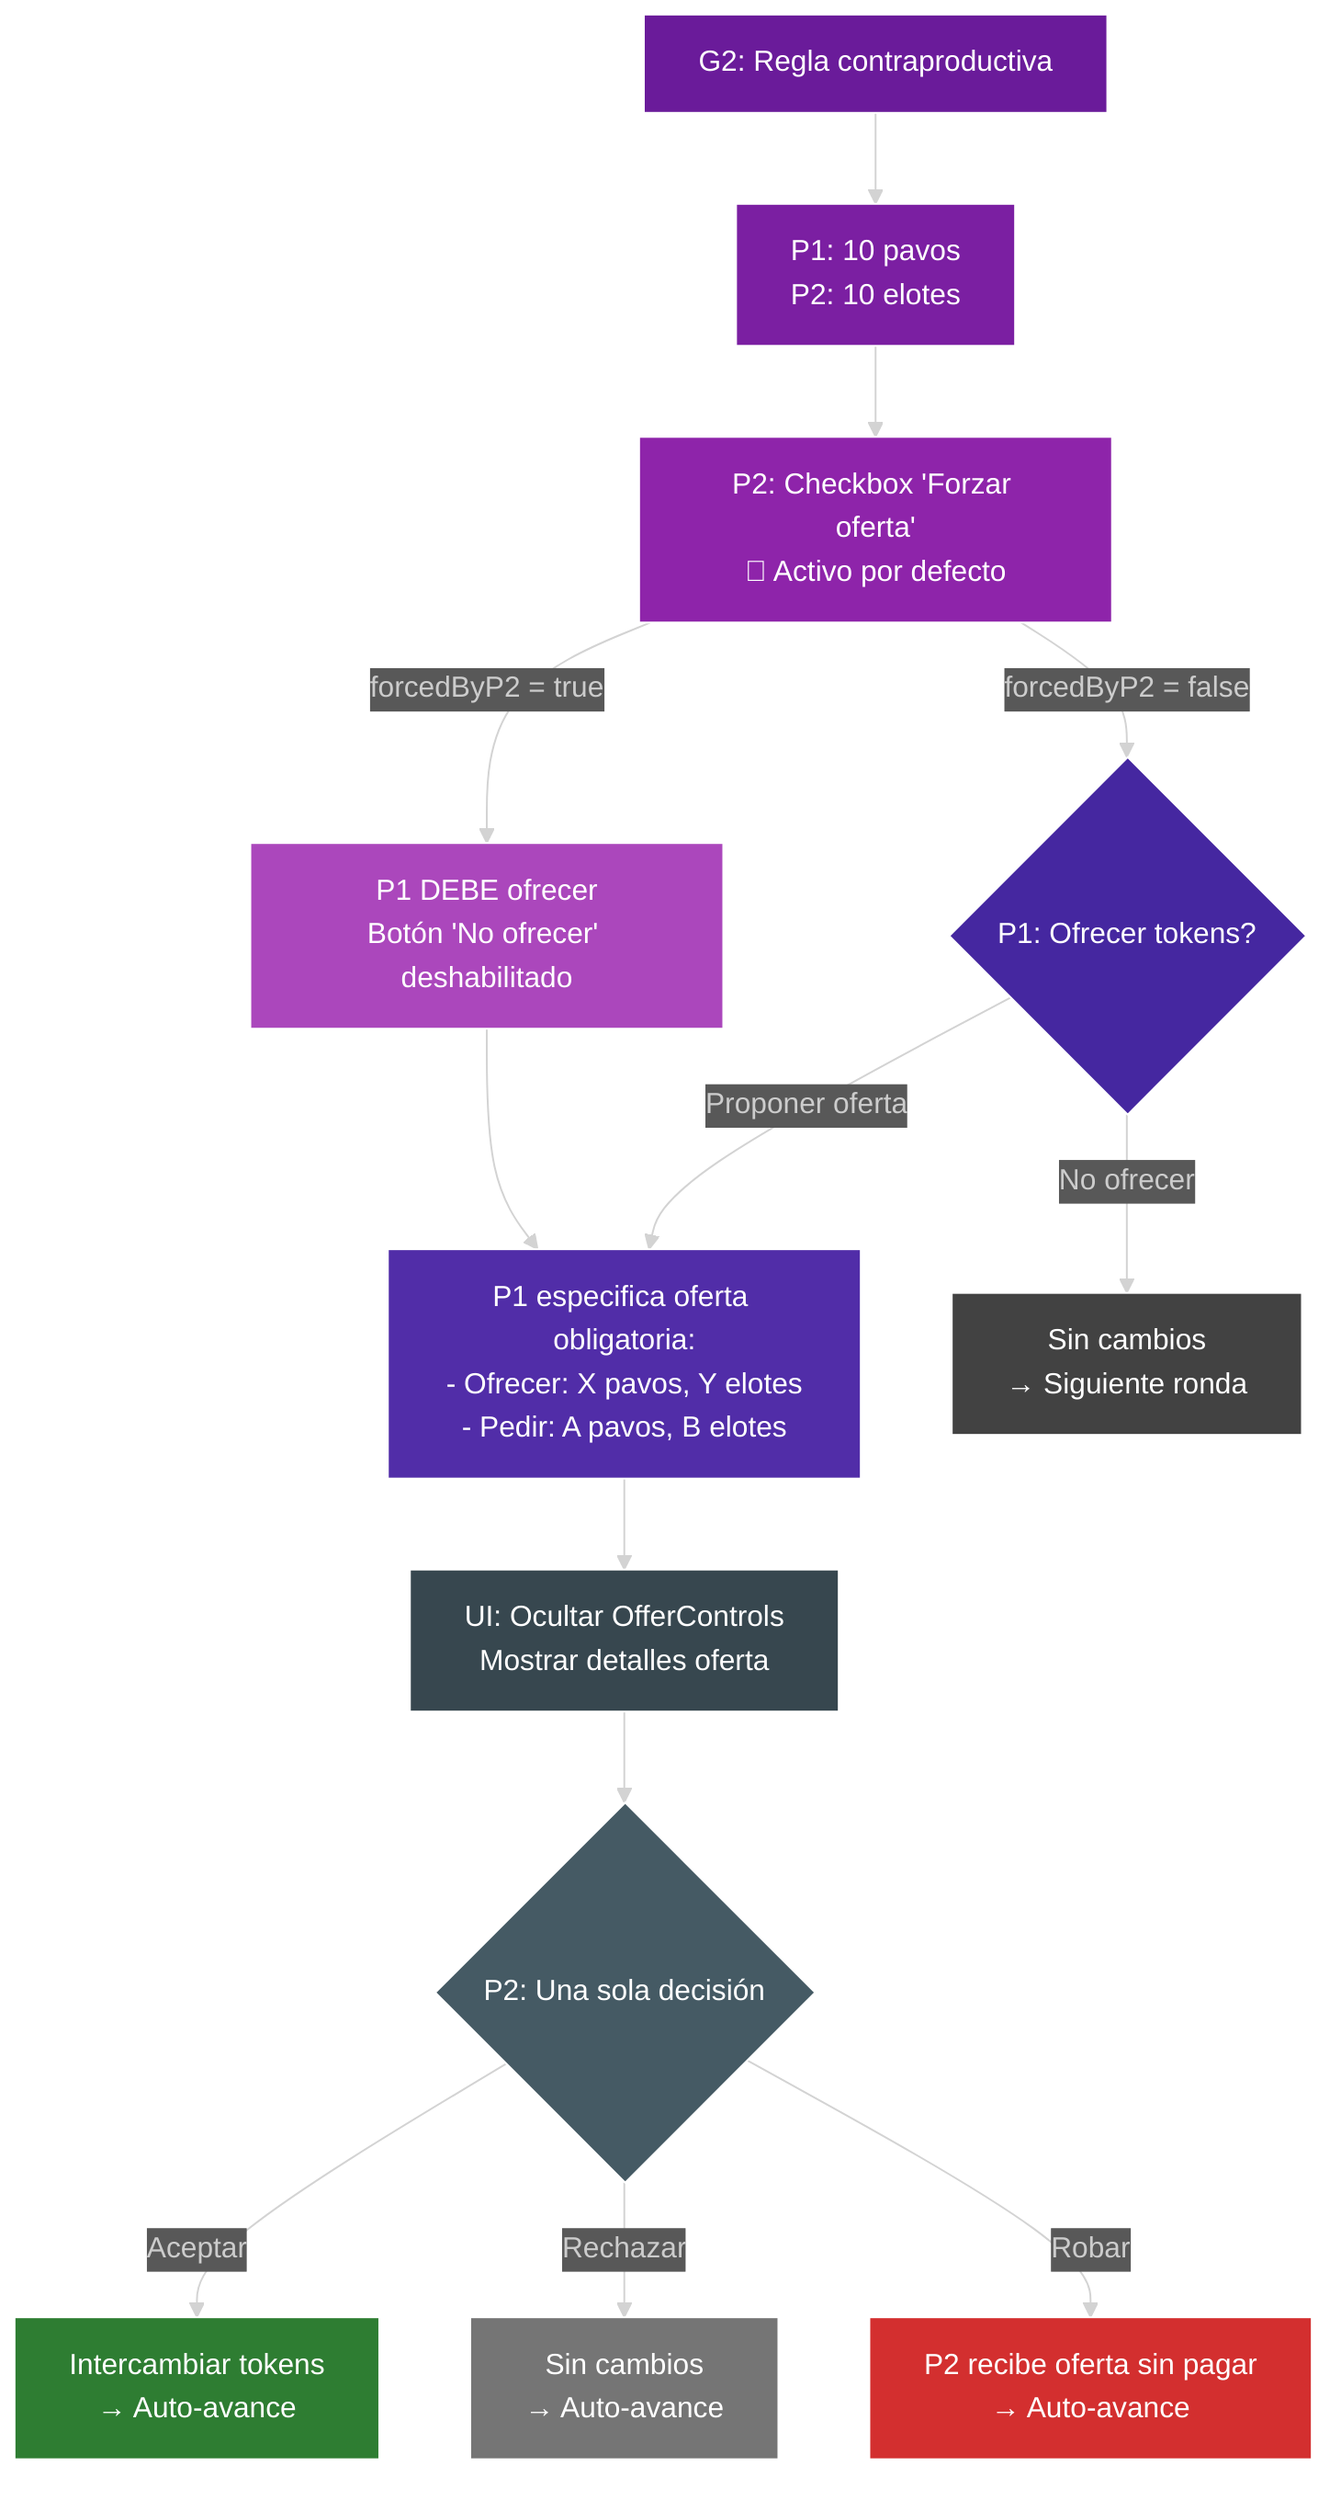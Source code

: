 flowchart TD
  Start[G2: Regla contraproductiva] --> Init[P1: 10 pavos<br/>P2: 10 elotes]
  Init --> A2[P2: Checkbox 'Forzar oferta'<br/>🔲 Activo por defecto]
  A2 -->|forcedByP2 = true| F2[P1 DEBE ofrecer<br/>Botón 'No ofrecer' deshabilitado]
  A2 -->|forcedByP2 = false| B2{P1: Ofrecer tokens?}
  
  F2 --> C2[P1 especifica oferta obligatoria:<br/>- Ofrecer: X pavos, Y elotes<br/>- Pedir: A pavos, B elotes]
  B2 -->|No ofrecer| O1[Sin cambios<br/>→ Siguiente ronda]
  B2 -->|Proponer oferta| C2
  
  C2 --> D2[UI: Ocultar OfferControls<br/>Mostrar detalles oferta]
  D2 --> E2{P2: Una sola decisión}
  
  E2 -->|Aceptar| O2[Intercambiar tokens<br/>→ Auto-avance]
  E2 -->|Rechazar| O3[Sin cambios<br/>→ Auto-avance]
  E2 -->|Robar| O4[P2 recibe oferta sin pagar<br/>→ Auto-avance]
  
  %%{init: {'theme':'dark'}}%%
  style Start fill:#6a1b9a,stroke:#fff,color:#fff
  style Init fill:#7b1fa2,stroke:#fff,color:#fff
  style A2 fill:#8e24aa,stroke:#fff,color:#fff
  style F2 fill:#ab47bc,stroke:#fff,color:#fff
  style B2 fill:#4527a0,stroke:#fff,color:#fff
  style C2 fill:#512da8,stroke:#fff,color:#fff
  style D2 fill:#37474f,stroke:#fff,color:#fff
  style E2 fill:#455a64,stroke:#fff,color:#fff
  style O1 fill:#424242,stroke:#fff,color:#fff
  style O2 fill:#2e7d32,stroke:#fff,color:#fff
  style O3 fill:#757575,stroke:#fff,color:#fff
  style O4 fill:#d32f2f,stroke:#fff,color:#fff